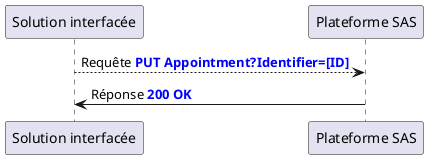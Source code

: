 @startuml
"Solution interfacée" --> "Plateforme SAS": Requête **<color:blue>PUT Appointment?Identifier=[ID]</color>**
"Plateforme SAS" -> "Solution interfacée": Réponse **<color:blue>200 OK</color>**
@enduml